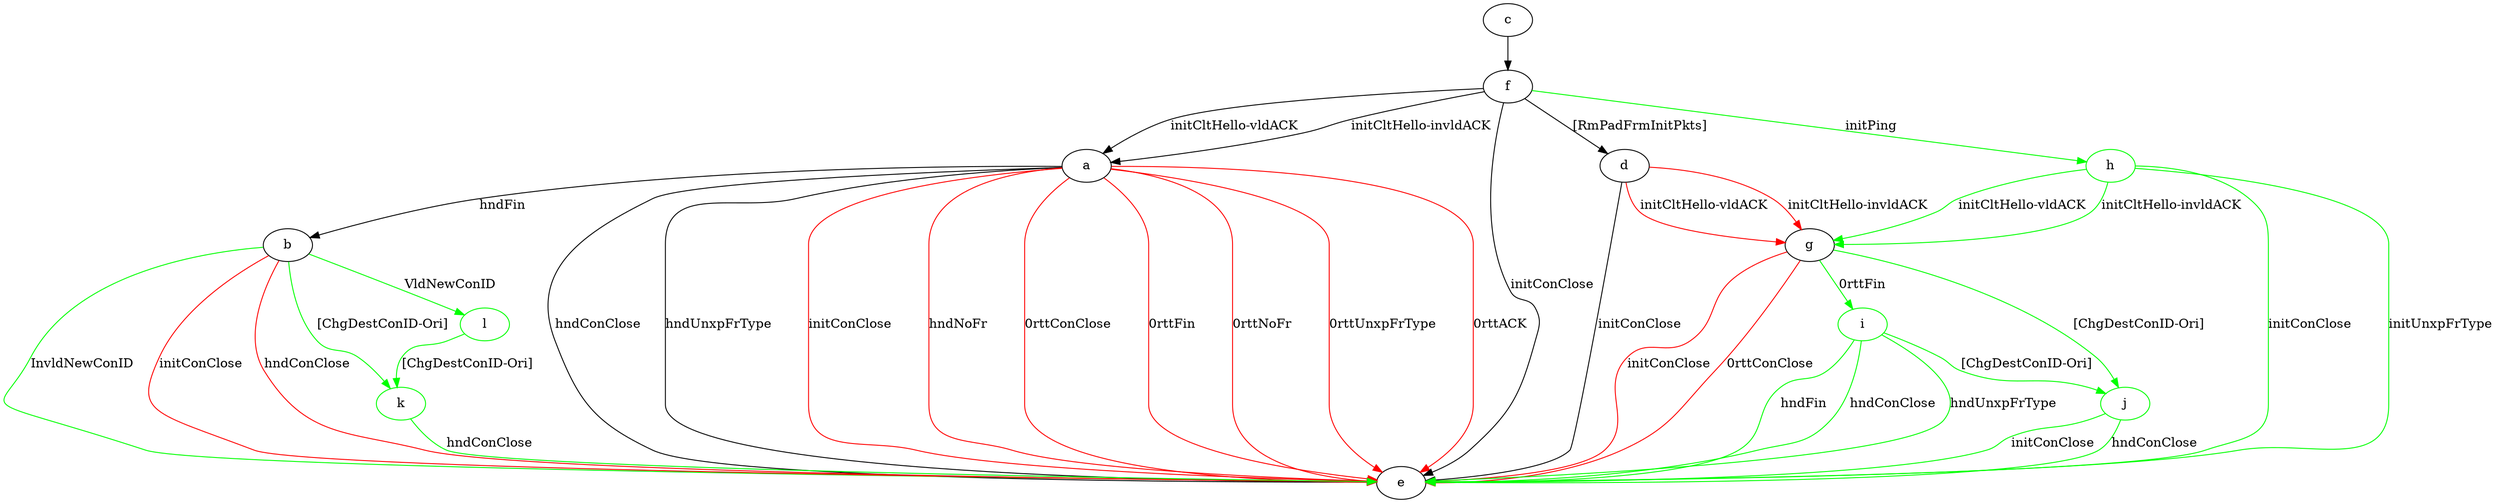 digraph "" {
	a -> b	[key=0,
		label="hndFin "];
	a -> e	[key=0,
		label="hndConClose "];
	a -> e	[key=1,
		label="hndUnxpFrType "];
	a -> e	[key=2,
		color=red,
		label="initConClose "];
	a -> e	[key=3,
		color=red,
		label="hndNoFr "];
	a -> e	[key=4,
		color=red,
		label="0rttConClose "];
	a -> e	[key=5,
		color=red,
		label="0rttFin "];
	a -> e	[key=6,
		color=red,
		label="0rttNoFr "];
	a -> e	[key=7,
		color=red,
		label="0rttUnxpFrType "];
	a -> e	[key=8,
		color=red,
		label="0rttACK "];
	b -> e	[key=0,
		color=green,
		label="InvldNewConID "];
	b -> e	[key=1,
		color=red,
		label="initConClose "];
	b -> e	[key=2,
		color=red,
		label="hndConClose "];
	k	[color=green];
	b -> k	[key=0,
		color=green,
		label="[ChgDestConID-Ori] "];
	l	[color=green];
	b -> l	[key=0,
		color=green,
		label="VldNewConID "];
	c -> f	[key=0];
	d -> e	[key=0,
		label="initConClose "];
	d -> g	[key=0,
		color=red,
		label="initCltHello-vldACK "];
	d -> g	[key=1,
		color=red,
		label="initCltHello-invldACK "];
	f -> a	[key=0,
		label="initCltHello-vldACK "];
	f -> a	[key=1,
		label="initCltHello-invldACK "];
	f -> d	[key=0,
		label="[RmPadFrmInitPkts] "];
	f -> e	[key=0,
		label="initConClose "];
	h	[color=green];
	f -> h	[key=0,
		color=green,
		label="initPing "];
	g -> e	[key=0,
		color=red,
		label="initConClose "];
	g -> e	[key=1,
		color=red,
		label="0rttConClose "];
	i	[color=green];
	g -> i	[key=0,
		color=green,
		label="0rttFin "];
	j	[color=green];
	g -> j	[key=0,
		color=green,
		label="[ChgDestConID-Ori] "];
	h -> e	[key=0,
		color=green,
		label="initConClose "];
	h -> e	[key=1,
		color=green,
		label="initUnxpFrType "];
	h -> g	[key=0,
		color=green,
		label="initCltHello-vldACK "];
	h -> g	[key=1,
		color=green,
		label="initCltHello-invldACK "];
	i -> e	[key=0,
		color=green,
		label="hndFin "];
	i -> e	[key=1,
		color=green,
		label="hndConClose "];
	i -> e	[key=2,
		color=green,
		label="hndUnxpFrType "];
	i -> j	[key=0,
		color=green,
		label="[ChgDestConID-Ori] "];
	j -> e	[key=0,
		color=green,
		label="initConClose "];
	j -> e	[key=1,
		color=green,
		label="hndConClose "];
	k -> e	[key=0,
		color=green,
		label="hndConClose "];
	l -> k	[key=0,
		color=green,
		label="[ChgDestConID-Ori] "];
}
